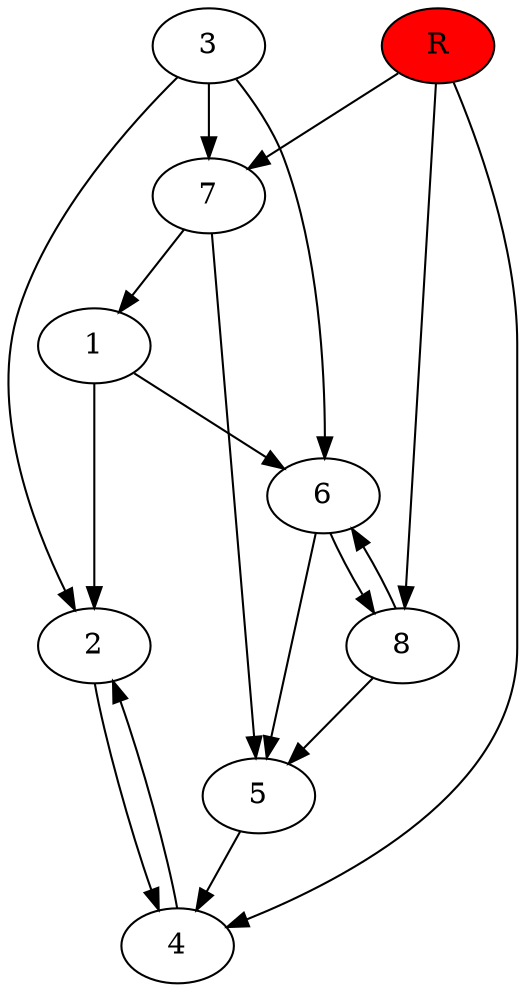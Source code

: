 digraph prb27270 {
	1
	2
	3
	4
	5
	6
	7
	8
	R [fillcolor="#ff0000" style=filled]
	1 -> 2
	1 -> 6
	2 -> 4
	3 -> 2
	3 -> 6
	3 -> 7
	4 -> 2
	5 -> 4
	6 -> 5
	6 -> 8
	7 -> 1
	7 -> 5
	8 -> 5
	8 -> 6
	R -> 4
	R -> 7
	R -> 8
}
